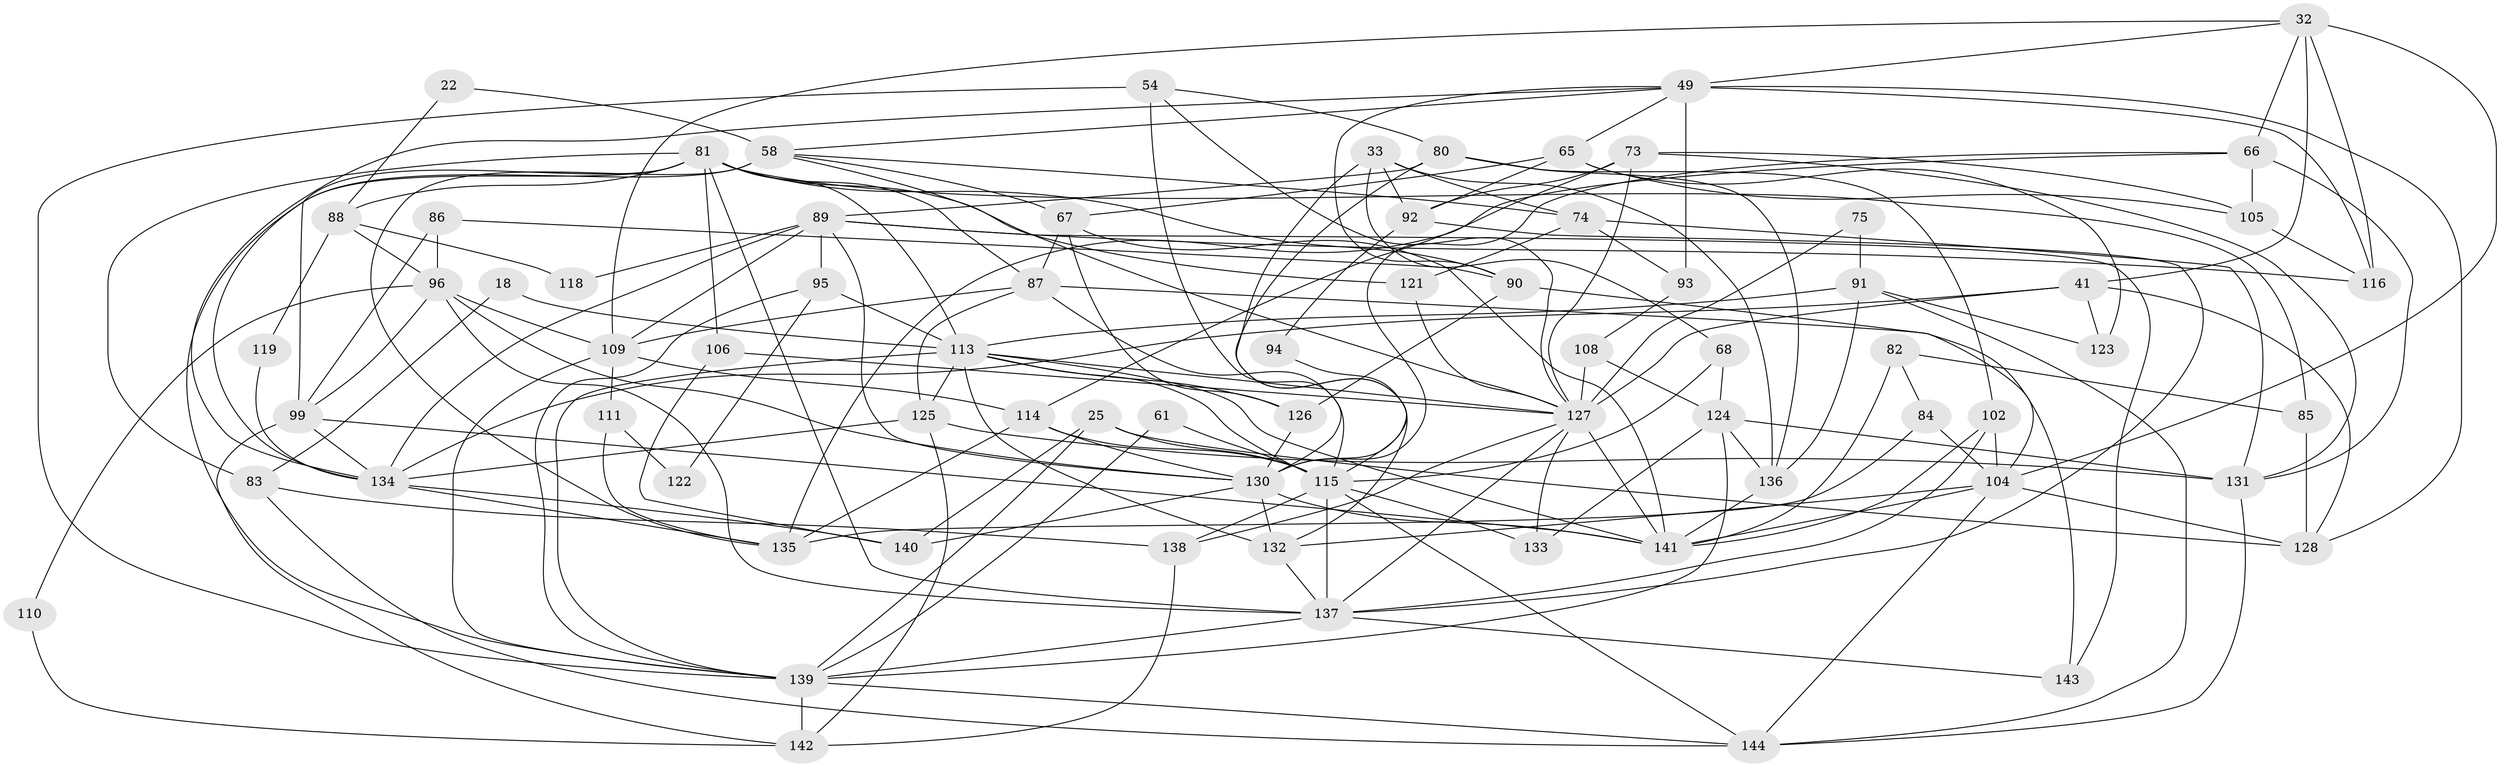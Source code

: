 // original degree distribution, {5: 0.2638888888888889, 4: 0.2222222222222222, 3: 0.25, 2: 0.14583333333333334, 6: 0.08333333333333333, 7: 0.027777777777777776, 8: 0.006944444444444444}
// Generated by graph-tools (version 1.1) at 2025/50/03/09/25 04:50:40]
// undirected, 72 vertices, 184 edges
graph export_dot {
graph [start="1"]
  node [color=gray90,style=filled];
  18;
  22;
  25;
  32 [super="+27"];
  33;
  41 [super="+7"];
  49 [super="+34+21"];
  54 [super="+53"];
  58 [super="+1+8"];
  61;
  65 [super="+3"];
  66 [super="+12"];
  67 [super="+56"];
  68;
  73;
  74 [super="+13"];
  75;
  80 [super="+4+14"];
  81 [super="+79+62"];
  82;
  83;
  84;
  85;
  86;
  87 [super="+26"];
  88;
  89 [super="+42"];
  90 [super="+72"];
  91;
  92;
  93;
  94;
  95;
  96 [super="+64+77"];
  99 [super="+52"];
  102 [super="+11+100+97"];
  104 [super="+51"];
  105;
  106 [super="+20"];
  108 [super="+36"];
  109 [super="+57"];
  110;
  111;
  113 [super="+107"];
  114 [super="+2"];
  115 [super="+16+69"];
  116;
  118;
  119;
  121;
  122;
  123;
  124;
  125;
  126;
  127 [super="+31+101"];
  128 [super="+40"];
  130 [super="+120"];
  131 [super="+60"];
  132;
  133;
  134 [super="+117+76"];
  135 [super="+112"];
  136;
  137 [super="+103"];
  138;
  139 [super="+43+55"];
  140;
  141 [super="+48+129+45"];
  142;
  143 [super="+44"];
  144 [super="+47+63"];
  18 -- 83;
  18 -- 113;
  22 -- 88;
  22 -- 58;
  25 -- 128;
  25 -- 115;
  25 -- 140;
  25 -- 139;
  32 -- 104;
  32 -- 116 [weight=2];
  32 -- 109;
  32 -- 41;
  32 -- 66;
  32 -- 49;
  33 -- 132;
  33 -- 136;
  33 -- 68;
  33 -- 92;
  33 -- 74;
  41 -- 123;
  41 -- 128;
  41 -- 134;
  41 -- 127;
  49 -- 58;
  49 -- 128;
  49 -- 116;
  49 -- 134;
  49 -- 93 [weight=2];
  49 -- 65;
  49 -- 90;
  54 -- 139 [weight=2];
  54 -- 80;
  54 -- 127;
  54 -- 130;
  58 -- 74;
  58 -- 67;
  58 -- 135 [weight=2];
  58 -- 139 [weight=2];
  58 -- 127;
  61 -- 139;
  61 -- 115;
  65 -- 67;
  65 -- 92;
  65 -- 123;
  65 -- 105;
  66 -- 135;
  66 -- 105;
  66 -- 131;
  66 -- 130;
  67 -- 87;
  67 -- 141;
  67 -- 126;
  68 -- 115 [weight=2];
  68 -- 124;
  73 -- 105;
  73 -- 92;
  73 -- 114;
  73 -- 131;
  73 -- 127;
  74 -- 121;
  74 -- 93;
  74 -- 131;
  75 -- 91;
  75 -- 127;
  80 -- 89 [weight=2];
  80 -- 115 [weight=2];
  80 -- 136;
  80 -- 102;
  81 -- 99;
  81 -- 88 [weight=3];
  81 -- 121;
  81 -- 137;
  81 -- 83;
  81 -- 85;
  81 -- 90;
  81 -- 113;
  81 -- 106;
  81 -- 87;
  81 -- 134;
  82 -- 84;
  82 -- 85;
  82 -- 141 [weight=4];
  83 -- 138;
  83 -- 144;
  84 -- 104;
  84 -- 135;
  85 -- 128;
  86 -- 90;
  86 -- 99;
  86 -- 96;
  87 -- 125;
  87 -- 143;
  87 -- 115;
  87 -- 109;
  88 -- 96;
  88 -- 118;
  88 -- 119;
  89 -- 109 [weight=2];
  89 -- 116;
  89 -- 95;
  89 -- 134 [weight=3];
  89 -- 143;
  89 -- 118;
  89 -- 130;
  90 -- 104;
  90 -- 126;
  91 -- 136;
  91 -- 113;
  91 -- 123;
  91 -- 144;
  92 -- 94;
  92 -- 137;
  93 -- 108 [weight=2];
  94 -- 130;
  95 -- 113;
  95 -- 122;
  95 -- 139;
  96 -- 99;
  96 -- 137 [weight=2];
  96 -- 130 [weight=2];
  96 -- 109;
  96 -- 110;
  99 -- 134 [weight=2];
  99 -- 142;
  99 -- 141 [weight=2];
  102 -- 141 [weight=2];
  102 -- 137 [weight=2];
  102 -- 104;
  104 -- 144;
  104 -- 128;
  104 -- 132;
  104 -- 141;
  105 -- 116;
  106 -- 140;
  106 -- 127;
  108 -- 124;
  108 -- 127 [weight=2];
  109 -- 114;
  109 -- 139;
  109 -- 111;
  110 -- 142;
  111 -- 122;
  111 -- 135;
  113 -- 115 [weight=2];
  113 -- 132;
  113 -- 139;
  113 -- 125;
  113 -- 126;
  113 -- 141 [weight=2];
  113 -- 127;
  114 -- 135;
  114 -- 115;
  114 -- 130;
  115 -- 133;
  115 -- 138;
  115 -- 144;
  115 -- 137 [weight=2];
  119 -- 134;
  121 -- 127;
  124 -- 133;
  124 -- 136;
  124 -- 139;
  124 -- 131;
  125 -- 134;
  125 -- 142;
  125 -- 131;
  126 -- 130;
  127 -- 141 [weight=2];
  127 -- 133;
  127 -- 138;
  127 -- 137;
  130 -- 132;
  130 -- 140;
  130 -- 141;
  131 -- 144 [weight=2];
  132 -- 137;
  134 -- 135;
  134 -- 140;
  136 -- 141;
  137 -- 139 [weight=2];
  137 -- 143;
  138 -- 142;
  139 -- 144 [weight=2];
  139 -- 142;
}

